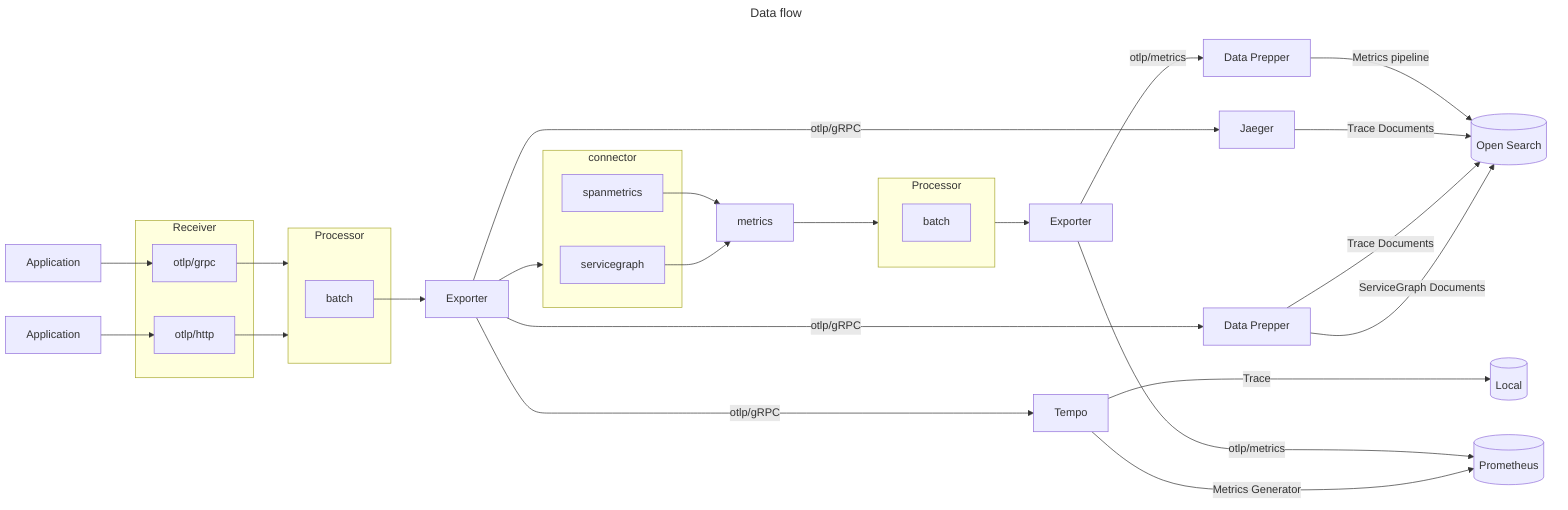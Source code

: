 ---
title: Data flow
---
flowchart LR
    be[Application] --> otlp/grpc --> processortraces
    fe[Application] --> otlp/http --> processortraces

    subgraph receiver_trace[Receiver]
        otlp/grpc
        otlp/http
    end

    subgraph processortraces[Processor]
        batch
    end

    batch --> exporter

    exporter[Exporter] -- otlp/gRPC --> jaeger
    exporter -- otlp/gRPC --> tempo[Tempo]
    exporter -- otlp/gRPC --> data-prepper-traces[Data Prepper]
    exporter --> connector
    subgraph connector
        servicegraph
        spanmetrics
    end

    spanmetrics --> metrics
    servicegraph --> metrics
    subgraph processormetrics[Processor]
        batch/metrics[batch]
    end

    metrics --> processormetrics --> exporter/metrics
    exporter/metrics[Exporter] -- otlp/metrics ---> prometheus[(Prometheus)]
    data-prepper-metrics -- Metrics pipeline --> opensearch
    exporter/metrics -- otlp/metrics --> data-prepper-metrics[Data Prepper]


    jaeger[Jaeger] -- Trace Documents --> opensearch[(Open Search)]
    data-prepper-traces -- Trace Documents --> opensearch[(Open Search)]
    data-prepper-traces -- ServiceGraph Documents --> opensearch[(Open Search)]
    tempo -- Trace ---> tempo_local[(Local)]
    tempo -- Metrics Generator ---> prometheus